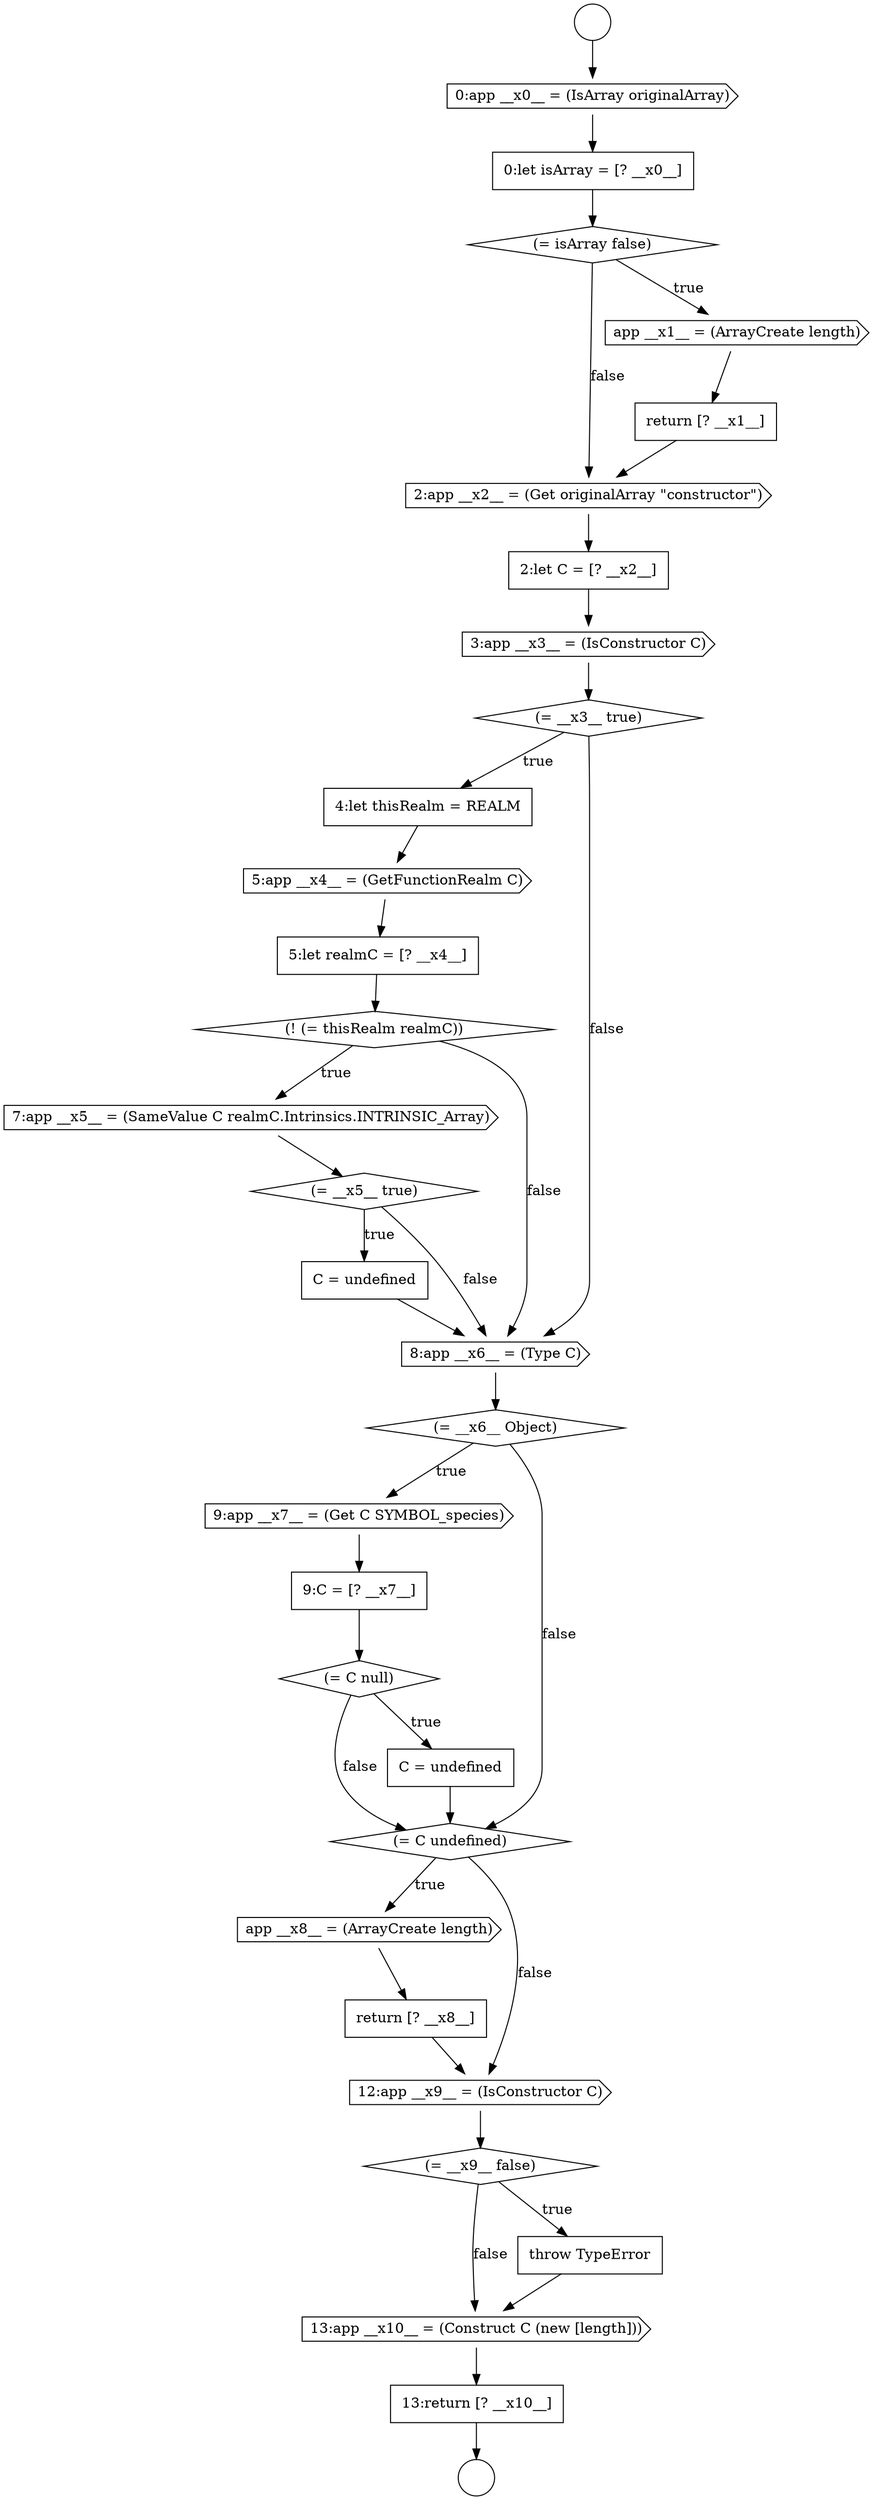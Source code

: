 digraph {
  node2630 [shape=none, margin=0, label=<<font color="black">
    <table border="0" cellborder="1" cellspacing="0" cellpadding="10">
      <tr><td align="left">return [? __x1__]</td></tr>
    </table>
  </font>> color="black" fillcolor="white" style=filled]
  node2644 [shape=cds, label=<<font color="black">9:app __x7__ = (Get C SYMBOL_species)</font>> color="black" fillcolor="white" style=filled]
  node2627 [shape=none, margin=0, label=<<font color="black">
    <table border="0" cellborder="1" cellspacing="0" cellpadding="10">
      <tr><td align="left">0:let isArray = [? __x0__]</td></tr>
    </table>
  </font>> color="black" fillcolor="white" style=filled]
  node2654 [shape=cds, label=<<font color="black">13:app __x10__ = (Construct C (new [length]))</font>> color="black" fillcolor="white" style=filled]
  node2635 [shape=none, margin=0, label=<<font color="black">
    <table border="0" cellborder="1" cellspacing="0" cellpadding="10">
      <tr><td align="left">4:let thisRealm = REALM</td></tr>
    </table>
  </font>> color="black" fillcolor="white" style=filled]
  node2650 [shape=none, margin=0, label=<<font color="black">
    <table border="0" cellborder="1" cellspacing="0" cellpadding="10">
      <tr><td align="left">return [? __x8__]</td></tr>
    </table>
  </font>> color="black" fillcolor="white" style=filled]
  node2639 [shape=cds, label=<<font color="black">7:app __x5__ = (SameValue C realmC.Intrinsics.INTRINSIC_Array)</font>> color="black" fillcolor="white" style=filled]
  node2649 [shape=cds, label=<<font color="black">app __x8__ = (ArrayCreate length)</font>> color="black" fillcolor="white" style=filled]
  node2633 [shape=cds, label=<<font color="black">3:app __x3__ = (IsConstructor C)</font>> color="black" fillcolor="white" style=filled]
  node2648 [shape=diamond, label=<<font color="black">(= C undefined)</font>> color="black" fillcolor="white" style=filled]
  node2646 [shape=diamond, label=<<font color="black">(= C null)</font>> color="black" fillcolor="white" style=filled]
  node2641 [shape=none, margin=0, label=<<font color="black">
    <table border="0" cellborder="1" cellspacing="0" cellpadding="10">
      <tr><td align="left">C = undefined</td></tr>
    </table>
  </font>> color="black" fillcolor="white" style=filled]
  node2628 [shape=diamond, label=<<font color="black">(= isArray false)</font>> color="black" fillcolor="white" style=filled]
  node2653 [shape=none, margin=0, label=<<font color="black">
    <table border="0" cellborder="1" cellspacing="0" cellpadding="10">
      <tr><td align="left">throw TypeError</td></tr>
    </table>
  </font>> color="black" fillcolor="white" style=filled]
  node2631 [shape=cds, label=<<font color="black">2:app __x2__ = (Get originalArray &quot;constructor&quot;)</font>> color="black" fillcolor="white" style=filled]
  node2638 [shape=diamond, label=<<font color="black">(! (= thisRealm realmC))</font>> color="black" fillcolor="white" style=filled]
  node2634 [shape=diamond, label=<<font color="black">(= __x3__ true)</font>> color="black" fillcolor="white" style=filled]
  node2645 [shape=none, margin=0, label=<<font color="black">
    <table border="0" cellborder="1" cellspacing="0" cellpadding="10">
      <tr><td align="left">9:C = [? __x7__]</td></tr>
    </table>
  </font>> color="black" fillcolor="white" style=filled]
  node2642 [shape=cds, label=<<font color="black">8:app __x6__ = (Type C)</font>> color="black" fillcolor="white" style=filled]
  node2624 [shape=circle label=" " color="black" fillcolor="white" style=filled]
  node2637 [shape=none, margin=0, label=<<font color="black">
    <table border="0" cellborder="1" cellspacing="0" cellpadding="10">
      <tr><td align="left">5:let realmC = [? __x4__]</td></tr>
    </table>
  </font>> color="black" fillcolor="white" style=filled]
  node2632 [shape=none, margin=0, label=<<font color="black">
    <table border="0" cellborder="1" cellspacing="0" cellpadding="10">
      <tr><td align="left">2:let C = [? __x2__]</td></tr>
    </table>
  </font>> color="black" fillcolor="white" style=filled]
  node2625 [shape=circle label=" " color="black" fillcolor="white" style=filled]
  node2647 [shape=none, margin=0, label=<<font color="black">
    <table border="0" cellborder="1" cellspacing="0" cellpadding="10">
      <tr><td align="left">C = undefined</td></tr>
    </table>
  </font>> color="black" fillcolor="white" style=filled]
  node2652 [shape=diamond, label=<<font color="black">(= __x9__ false)</font>> color="black" fillcolor="white" style=filled]
  node2629 [shape=cds, label=<<font color="black">app __x1__ = (ArrayCreate length)</font>> color="black" fillcolor="white" style=filled]
  node2626 [shape=cds, label=<<font color="black">0:app __x0__ = (IsArray originalArray)</font>> color="black" fillcolor="white" style=filled]
  node2643 [shape=diamond, label=<<font color="black">(= __x6__ Object)</font>> color="black" fillcolor="white" style=filled]
  node2636 [shape=cds, label=<<font color="black">5:app __x4__ = (GetFunctionRealm C)</font>> color="black" fillcolor="white" style=filled]
  node2651 [shape=cds, label=<<font color="black">12:app __x9__ = (IsConstructor C)</font>> color="black" fillcolor="white" style=filled]
  node2640 [shape=diamond, label=<<font color="black">(= __x5__ true)</font>> color="black" fillcolor="white" style=filled]
  node2655 [shape=none, margin=0, label=<<font color="black">
    <table border="0" cellborder="1" cellspacing="0" cellpadding="10">
      <tr><td align="left">13:return [? __x10__]</td></tr>
    </table>
  </font>> color="black" fillcolor="white" style=filled]
  node2632 -> node2633 [ color="black"]
  node2646 -> node2647 [label=<<font color="black">true</font>> color="black"]
  node2646 -> node2648 [label=<<font color="black">false</font>> color="black"]
  node2634 -> node2635 [label=<<font color="black">true</font>> color="black"]
  node2634 -> node2642 [label=<<font color="black">false</font>> color="black"]
  node2627 -> node2628 [ color="black"]
  node2637 -> node2638 [ color="black"]
  node2644 -> node2645 [ color="black"]
  node2633 -> node2634 [ color="black"]
  node2653 -> node2654 [ color="black"]
  node2650 -> node2651 [ color="black"]
  node2645 -> node2646 [ color="black"]
  node2651 -> node2652 [ color="black"]
  node2649 -> node2650 [ color="black"]
  node2630 -> node2631 [ color="black"]
  node2639 -> node2640 [ color="black"]
  node2626 -> node2627 [ color="black"]
  node2648 -> node2649 [label=<<font color="black">true</font>> color="black"]
  node2648 -> node2651 [label=<<font color="black">false</font>> color="black"]
  node2624 -> node2626 [ color="black"]
  node2628 -> node2629 [label=<<font color="black">true</font>> color="black"]
  node2628 -> node2631 [label=<<font color="black">false</font>> color="black"]
  node2647 -> node2648 [ color="black"]
  node2643 -> node2644 [label=<<font color="black">true</font>> color="black"]
  node2643 -> node2648 [label=<<font color="black">false</font>> color="black"]
  node2642 -> node2643 [ color="black"]
  node2636 -> node2637 [ color="black"]
  node2641 -> node2642 [ color="black"]
  node2655 -> node2625 [ color="black"]
  node2652 -> node2653 [label=<<font color="black">true</font>> color="black"]
  node2652 -> node2654 [label=<<font color="black">false</font>> color="black"]
  node2635 -> node2636 [ color="black"]
  node2629 -> node2630 [ color="black"]
  node2640 -> node2641 [label=<<font color="black">true</font>> color="black"]
  node2640 -> node2642 [label=<<font color="black">false</font>> color="black"]
  node2638 -> node2639 [label=<<font color="black">true</font>> color="black"]
  node2638 -> node2642 [label=<<font color="black">false</font>> color="black"]
  node2654 -> node2655 [ color="black"]
  node2631 -> node2632 [ color="black"]
}
